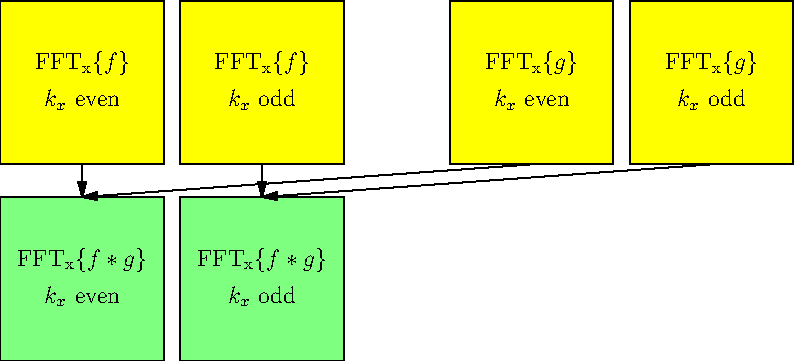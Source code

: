 size(14cm,0);


pair center(path g) {return 0.5*(min(g)+max(g));}


void drawboxes(pair z=(0,0), pair p=(1,1))
{
  path g=box((0,0),p);
  draw(shift(z)*g);
}
path g, p;
pair b=(1,1), a=(0,0), z=(0,0);
real wx=0.01;
real dd=1.2*wx;
real dh=1.1*wx;

g=box(a,(wx,wx));
//draw(shift(z)*g);



z=(0,0);
p=shift(z)*g;
filldraw(p,yellow);
label("${\rm FFT_x}\{f\}$",center(p),N);
label("$k_x$ \rm{even}",center(p),S);
pair ff1=(center(p).x,min(p).y);

z=(dh,0);
p=shift(z)*g;
filldraw(p,yellow);
label("${\rm FFT_x}\{f\}$",center(p),N);
label("$k_x$ \rm{odd}",center(p),S);
pair ff2=(center(p).x,min(p).y);

z=(2.5dh,0);
p=shift(z)*g;
filldraw(p,yellow);
label("${\rm FFT_x}\{g\}$",center(p),N);
label("$k_x$ \rm{even}",center(p),S);
pair gg1=(center(p).x,min(p).y);


z=(3.5dh,0);
p=shift(z)*g;
filldraw(p,yellow);
label("${\rm FFT_x}\{g\}$",center(p),N);
label("$k_x$ \rm{odd}",center(p),S);
pair gg2=(center(p).x,min(p).y);


z=(0,-dd);
p=shift(z)*g;
filldraw(p,lightgreen);
label("${\rm FFT_x}\{f*g\}$",center(p),N);
label("$k_x$ \rm{even}",center(p),S);
pair f1=(center(p).x,max(p).y);
draw(ff1..f1,EndArrow);
draw(gg1..f1,EndArrow);

z=(dh,-dd);
p=shift(z)*g;
filldraw(p,lightgreen);
label("${\rm FFT_x}\{f*g\}$",center(p),N);
label("$k_x$ \rm{odd}",center(p),S);
pair g1=(center(p).x,max(p).y);
draw(ff2..g1,EndArrow);
draw(gg2..g1,EndArrow);

